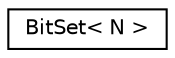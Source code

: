 digraph "Graphical Class Hierarchy"
{
  edge [fontname="Helvetica",fontsize="10",labelfontname="Helvetica",labelfontsize="10"];
  node [fontname="Helvetica",fontsize="10",shape=record];
  rankdir="LR";
  Node1 [label="BitSet\< N \>",height=0.2,width=0.4,color="black", fillcolor="white", style="filled",URL="$d6/dd0/classBitSet.html"];
}
